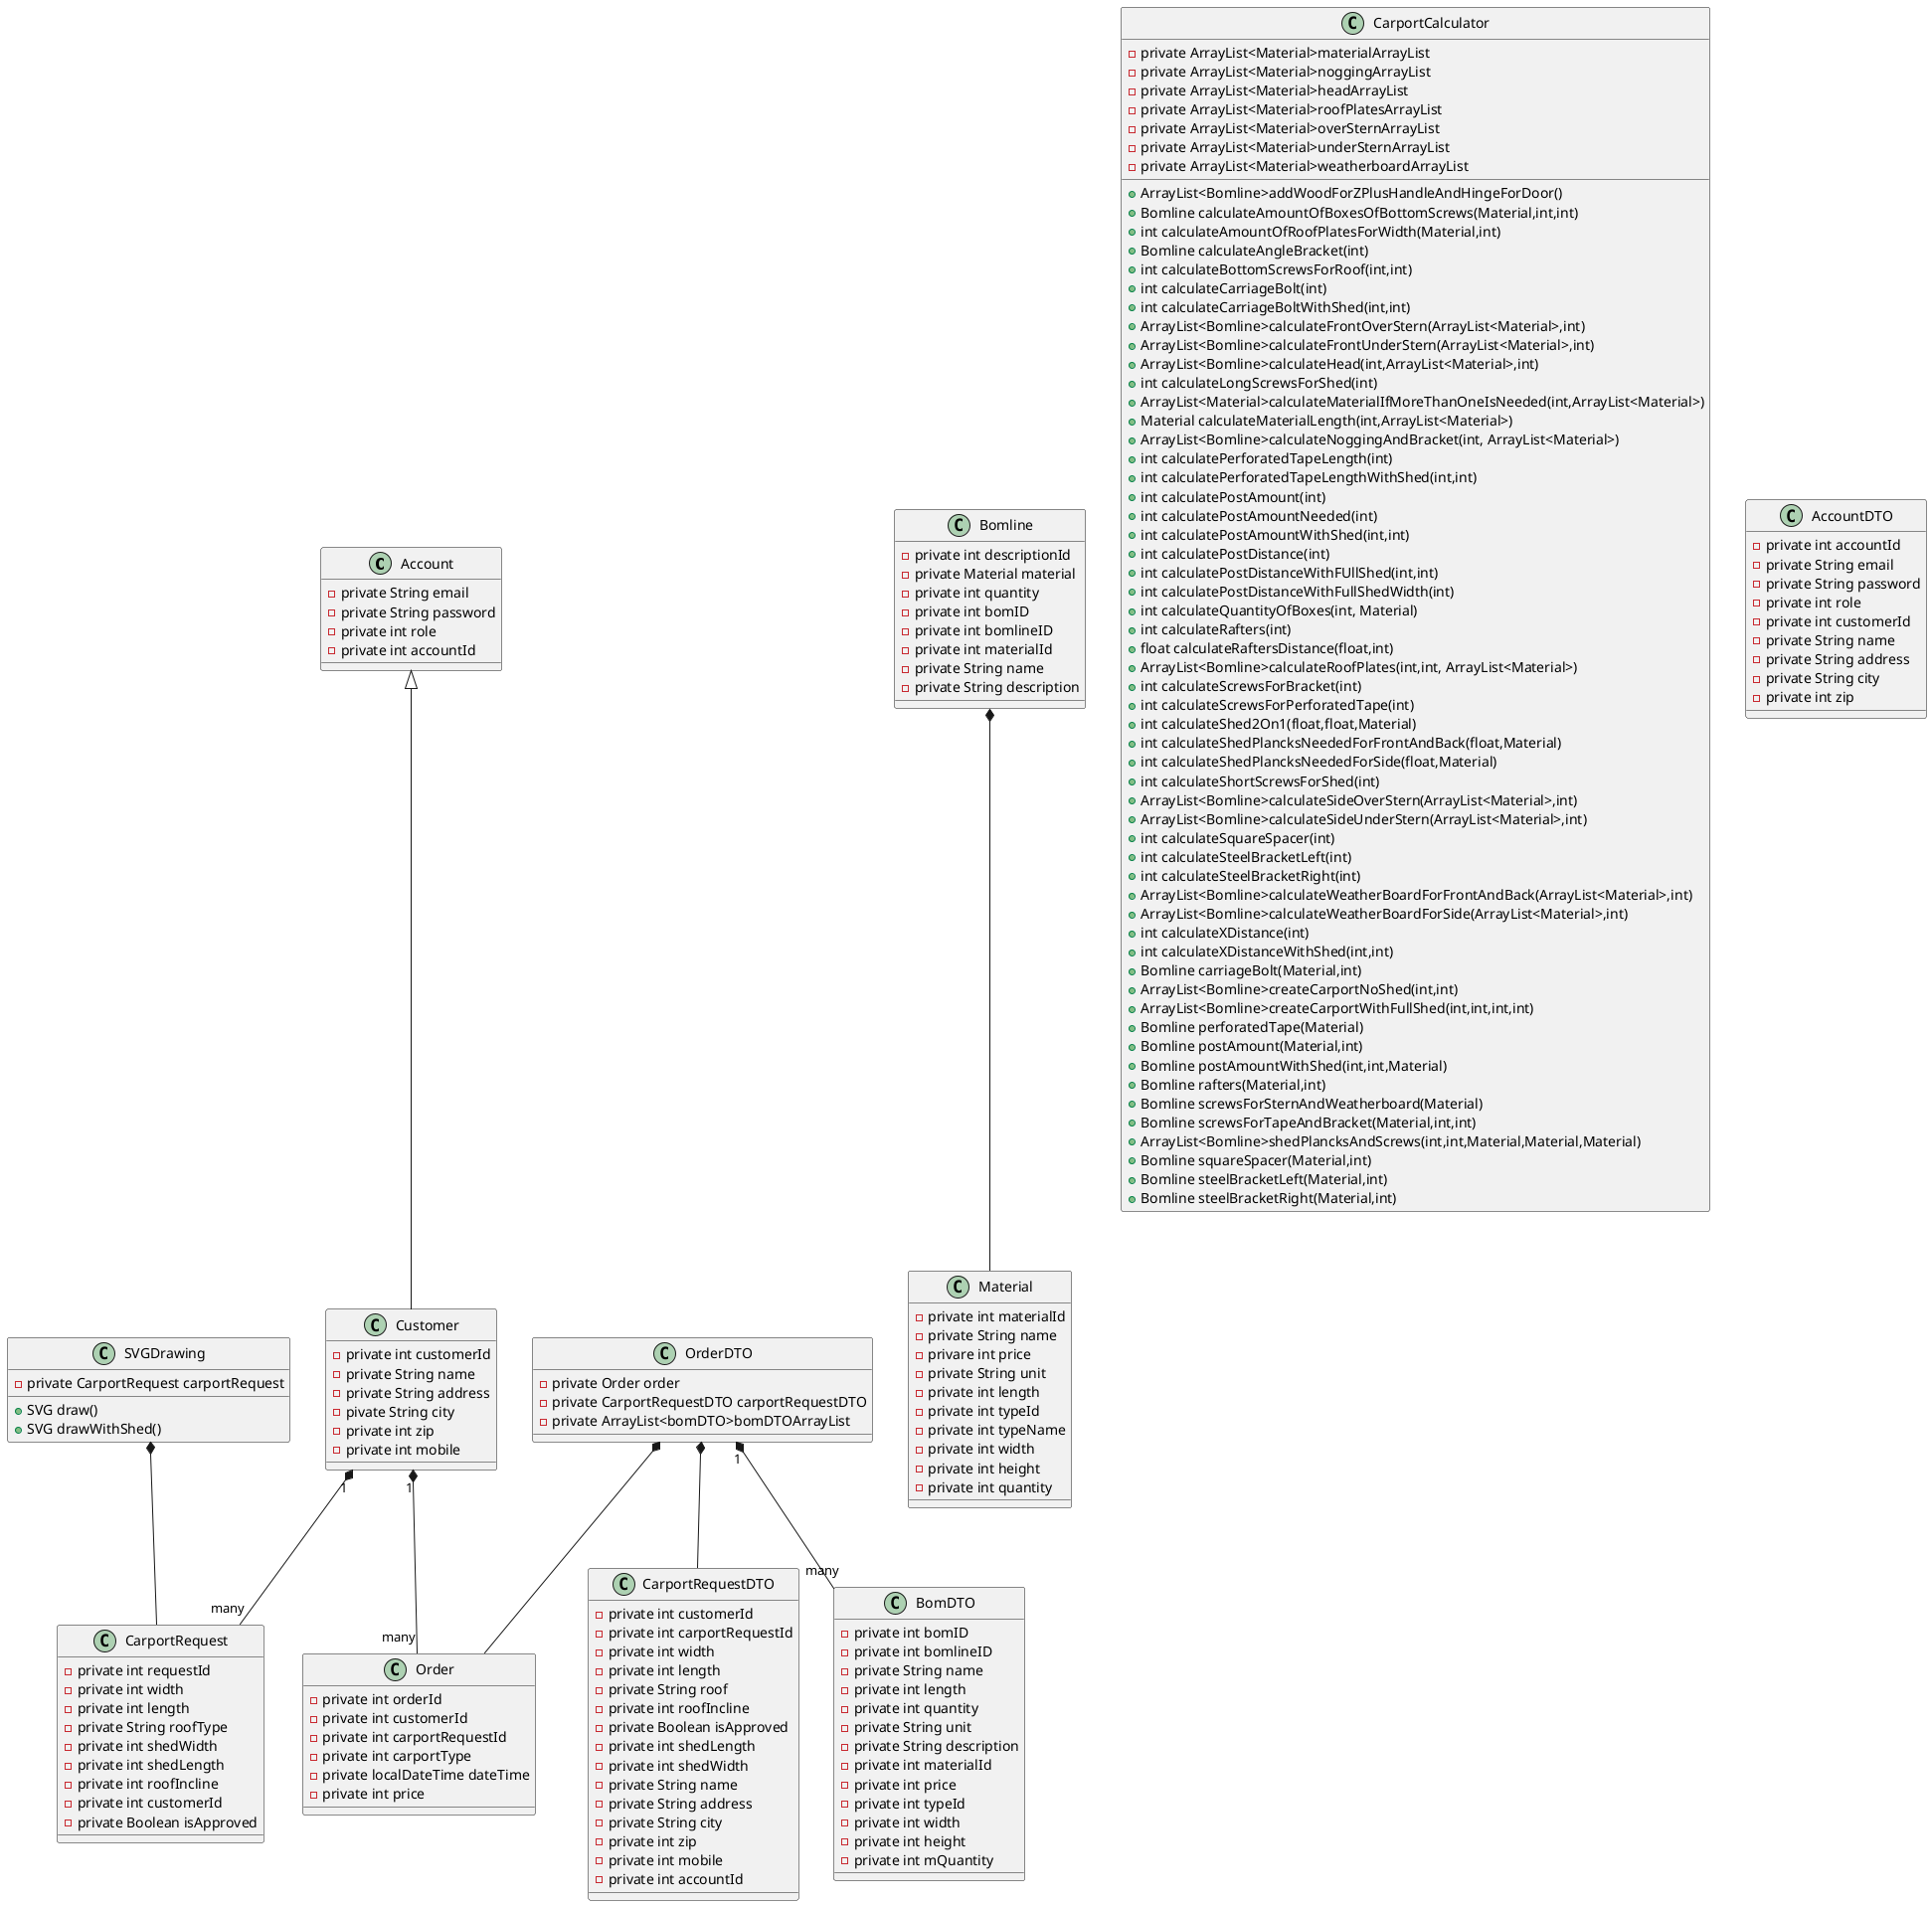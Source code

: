 @startuml
'https://plantuml.com/class-diagram

class Account
class Order
class Material
class Bomline
class Customer
class CarportRequest
class SVGDrawing
class CarportCalculator
class CarportRequestDTO
class BomDTO
class AccountDTO
class OrderDTO



Customer "1" *--"many" Order
Account <|-- Customer
Customer "1" *--"many" CarportRequest
SVGDrawing *-- CarportRequest
Bomline *-- Material

OrderDTO "1" *--"many" BomDTO
OrderDTO *-- Order
OrderDTO *-- CarportRequestDTO

Account : - private String email
Account : - private String password
Account : - private int role
Account : - private int accountId

Customer : - private int customerId
Customer : - private String name
Customer : - private String address
Customer : - pivate String city
Customer : - private int zip
Customer : - private int mobile

Order : - private int orderId
Order : - private int customerId
Order : - private int carportRequestId
Order : - private int carportType
Order : - private localDateTime dateTime
Order : - private int price

Bomline : - private int descriptionId
Bomline : - private Material material
Bomline : - private int quantity
Bomline : - private int bomID
Bomline : - private int bomlineID
Bomline : - private int materialId
Bomline : - private String name
Bomline : - private String description

Material : - private int materialId
Material : - private String name
Material : - privare int price
Material : - private String unit
Material : - private int length
Material : - private int typeId
Material : - private int typeName
Material : - private int width
Material : - private int height
Material : - private int quantity

CarportRequest : - private int requestId
CarportRequest : - private int width
CarportRequest : - private int length
CarportRequest : - private String roofType
CarportRequest : - private int shedWidth
CarportRequest : - private int shedLength
CarportRequest : - private int roofIncline
CarportRequest : - private int customerId
CarportRequest : - private Boolean isApproved

SVGDrawing : - private CarportRequest carportRequest
SVGDrawing : + SVG draw()
SVGDrawing : + SVG drawWithShed()

CarportCalculator : - private ArrayList<Material>materialArrayList
CarportCalculator : - private ArrayList<Material>noggingArrayList
CarportCalculator : - private ArrayList<Material>headArrayList
CarportCalculator : - private ArrayList<Material>roofPlatesArrayList
CarportCalculator : - private ArrayList<Material>overSternArrayList
CarportCalculator : - private ArrayList<Material>underSternArrayList
CarportCalculator : - private ArrayList<Material>weatherboardArrayList
CarportCalculator : + ArrayList<Bomline>addWoodForZPlusHandleAndHingeForDoor()
CarportCalculator : + Bomline calculateAmountOfBoxesOfBottomScrews(Material,int,int)
CarportCalculator : + int calculateAmountOfRoofPlatesForWidth(Material,int)
CarportCalculator : + Bomline calculateAngleBracket(int)
CarportCalculator : + int calculateBottomScrewsForRoof(int,int)
CarportCalculator : + int calculateCarriageBolt(int)
CarportCalculator : + int calculateCarriageBoltWithShed(int,int)
CarportCalculator : + ArrayList<Bomline>calculateFrontOverStern(ArrayList<Material>,int)
CarportCalculator : + ArrayList<Bomline>calculateFrontUnderStern(ArrayList<Material>,int)
CarportCalculator : + ArrayList<Bomline>calculateHead(int,ArrayList<Material>,int)
CarportCalculator : + int calculateLongScrewsForShed(int)
CarportCalculator : + ArrayList<Material>calculateMaterialIfMoreThanOneIsNeeded(int,ArrayList<Material>)
CarportCalculator : + Material calculateMaterialLength(int,ArrayList<Material>)
CarportCalculator : + ArrayList<Bomline>calculateNoggingAndBracket(int, ArrayList<Material>)
CarportCalculator : + int calculatePerforatedTapeLength(int)
CarportCalculator : + int calculatePerforatedTapeLengthWithShed(int,int)
CarportCalculator : + int calculatePostAmount(int)
CarportCalculator : + int calculatePostAmountNeeded(int)
CarportCalculator : + int calculatePostAmountWithShed(int,int)
CarportCalculator : + int calculatePostDistance(int)
CarportCalculator : + int calculatePostDistanceWithFUllShed(int,int)
CarportCalculator : + int calculatePostDistanceWithFullShedWidth(int)
CarportCalculator : + int calculateQuantityOfBoxes(int, Material)
CarportCalculator : + int calculateRafters(int)
CarportCalculator : + float calculateRaftersDistance(float,int)
CarportCalculator : + ArrayList<Bomline>calculateRoofPlates(int,int, ArrayList<Material>)
CarportCalculator : + int calculateScrewsForBracket(int)
CarportCalculator : + int calculateScrewsForPerforatedTape(int)
CarportCalculator : + int calculateShed2On1(float,float,Material)
CarportCalculator : + int calculateShedPlancksNeededForFrontAndBack(float,Material)
CarportCalculator : + int calculateShedPlancksNeededForSide(float,Material)
CarportCalculator : + int calculateShortScrewsForShed(int)
CarportCalculator : + ArrayList<Bomline>calculateSideOverStern(ArrayList<Material>,int)
CarportCalculator : + ArrayList<Bomline>calculateSideUnderStern(ArrayList<Material>,int)
CarportCalculator : + int calculateSquareSpacer(int)
CarportCalculator : + int calculateSteelBracketLeft(int)
CarportCalculator : + int calculateSteelBracketRight(int)
CarportCalculator : + ArrayList<Bomline>calculateWeatherBoardForFrontAndBack(ArrayList<Material>,int)
CarportCalculator : + ArrayList<Bomline>calculateWeatherBoardForSide(ArrayList<Material>,int)
CarportCalculator : + int calculateXDistance(int)
CarportCalculator : + int calculateXDistanceWithShed(int,int)
CarportCalculator : + Bomline carriageBolt(Material,int)
CarportCalculator : + ArrayList<Bomline>createCarportNoShed(int,int)
CarportCalculator : + ArrayList<Bomline>createCarportWithFullShed(int,int,int,int)
CarportCalculator : + Bomline perforatedTape(Material)
CarportCalculator : + Bomline postAmount(Material,int)
CarportCalculator : + Bomline postAmountWithShed(int,int,Material)
CarportCalculator : + Bomline rafters(Material,int)
CarportCalculator : + Bomline screwsForSternAndWeatherboard(Material)
CarportCalculator : + Bomline screwsForTapeAndBracket(Material,int,int)
CarportCalculator : + ArrayList<Bomline>shedPlancksAndScrews(int,int,Material,Material,Material)
CarportCalculator : + Bomline squareSpacer(Material,int)
CarportCalculator : + Bomline steelBracketLeft(Material,int)
CarportCalculator : + Bomline steelBracketRight(Material,int)

CarportRequestDTO : - private int customerId
CarportRequestDTO : - private int carportRequestId
CarportRequestDTO : - private int width
CarportRequestDTO : - private int length
CarportRequestDTO : - private String roof
CarportRequestDTO : - private int roofIncline
CarportRequestDTO : - private Boolean isApproved
CarportRequestDTO : - private int shedLength
CarportRequestDTO : - private int shedWidth
CarportRequestDTO : - private String name
CarportRequestDTO : - private String address
CarportRequestDTO : - private String city
CarportRequestDTO : - private int zip
CarportRequestDTO : - private int mobile
CarportRequestDTO : - private int accountId

BomDTO : - private int bomID
BomDTO : - private int bomlineID
BomDTO : - private String name
BomDTO : - private int length
BomDTO : - private int quantity
BomDTO : - private String unit
BomDTO : - private String description
BomDTO : - private int materialId
BomDTO : - private int price
BomDTO : - private int typeId
BomDTO : - private int width
BomDTO : - private int height
BomDTO : - private int mQuantity

AccountDTO : - private int accountId
AccountDTO : - private String email
AccountDTO : - private String password
AccountDTO : - private int role
AccountDTO : - private int customerId
AccountDTO : - private String name
AccountDTO : - private String address
AccountDTO : - private String city
AccountDTO : - private int zip

OrderDTO : - private Order order
OrderDTO : - private CarportRequestDTO carportRequestDTO
OrderDTO : - private ArrayList<bomDTO>bomDTOArrayList


@enduml
